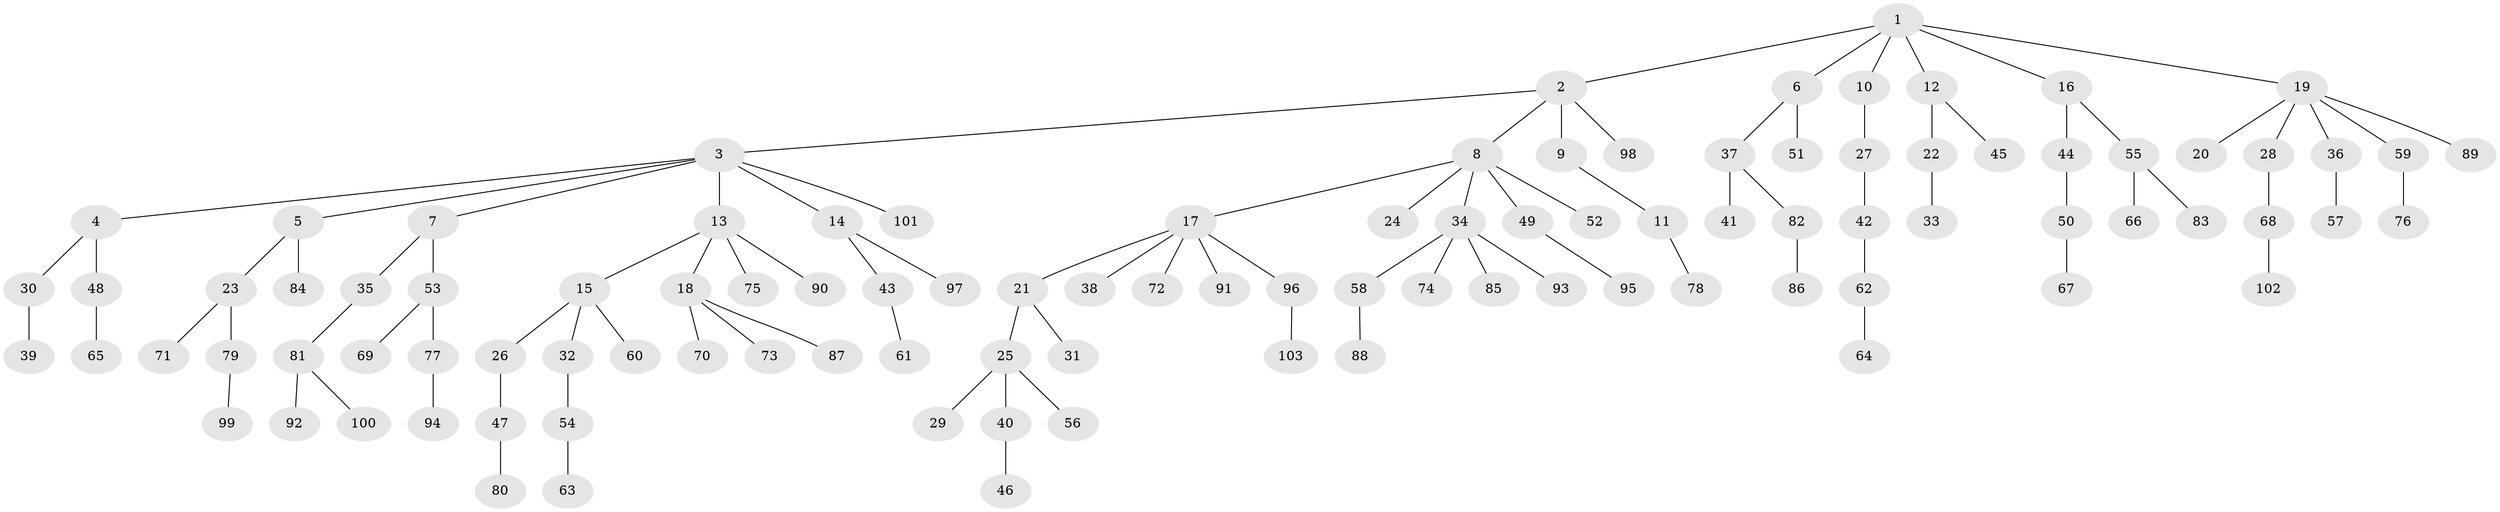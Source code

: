 // coarse degree distribution, {7: 0.027777777777777776, 5: 0.041666666666666664, 8: 0.013888888888888888, 3: 0.1111111111111111, 2: 0.20833333333333334, 1: 0.5694444444444444, 6: 0.013888888888888888, 4: 0.013888888888888888}
// Generated by graph-tools (version 1.1) at 2025/24/03/03/25 07:24:07]
// undirected, 103 vertices, 102 edges
graph export_dot {
graph [start="1"]
  node [color=gray90,style=filled];
  1;
  2;
  3;
  4;
  5;
  6;
  7;
  8;
  9;
  10;
  11;
  12;
  13;
  14;
  15;
  16;
  17;
  18;
  19;
  20;
  21;
  22;
  23;
  24;
  25;
  26;
  27;
  28;
  29;
  30;
  31;
  32;
  33;
  34;
  35;
  36;
  37;
  38;
  39;
  40;
  41;
  42;
  43;
  44;
  45;
  46;
  47;
  48;
  49;
  50;
  51;
  52;
  53;
  54;
  55;
  56;
  57;
  58;
  59;
  60;
  61;
  62;
  63;
  64;
  65;
  66;
  67;
  68;
  69;
  70;
  71;
  72;
  73;
  74;
  75;
  76;
  77;
  78;
  79;
  80;
  81;
  82;
  83;
  84;
  85;
  86;
  87;
  88;
  89;
  90;
  91;
  92;
  93;
  94;
  95;
  96;
  97;
  98;
  99;
  100;
  101;
  102;
  103;
  1 -- 2;
  1 -- 6;
  1 -- 10;
  1 -- 12;
  1 -- 16;
  1 -- 19;
  2 -- 3;
  2 -- 8;
  2 -- 9;
  2 -- 98;
  3 -- 4;
  3 -- 5;
  3 -- 7;
  3 -- 13;
  3 -- 14;
  3 -- 101;
  4 -- 30;
  4 -- 48;
  5 -- 23;
  5 -- 84;
  6 -- 37;
  6 -- 51;
  7 -- 35;
  7 -- 53;
  8 -- 17;
  8 -- 24;
  8 -- 34;
  8 -- 49;
  8 -- 52;
  9 -- 11;
  10 -- 27;
  11 -- 78;
  12 -- 22;
  12 -- 45;
  13 -- 15;
  13 -- 18;
  13 -- 75;
  13 -- 90;
  14 -- 43;
  14 -- 97;
  15 -- 26;
  15 -- 32;
  15 -- 60;
  16 -- 44;
  16 -- 55;
  17 -- 21;
  17 -- 38;
  17 -- 72;
  17 -- 91;
  17 -- 96;
  18 -- 70;
  18 -- 73;
  18 -- 87;
  19 -- 20;
  19 -- 28;
  19 -- 36;
  19 -- 59;
  19 -- 89;
  21 -- 25;
  21 -- 31;
  22 -- 33;
  23 -- 71;
  23 -- 79;
  25 -- 29;
  25 -- 40;
  25 -- 56;
  26 -- 47;
  27 -- 42;
  28 -- 68;
  30 -- 39;
  32 -- 54;
  34 -- 58;
  34 -- 74;
  34 -- 85;
  34 -- 93;
  35 -- 81;
  36 -- 57;
  37 -- 41;
  37 -- 82;
  40 -- 46;
  42 -- 62;
  43 -- 61;
  44 -- 50;
  47 -- 80;
  48 -- 65;
  49 -- 95;
  50 -- 67;
  53 -- 69;
  53 -- 77;
  54 -- 63;
  55 -- 66;
  55 -- 83;
  58 -- 88;
  59 -- 76;
  62 -- 64;
  68 -- 102;
  77 -- 94;
  79 -- 99;
  81 -- 92;
  81 -- 100;
  82 -- 86;
  96 -- 103;
}
